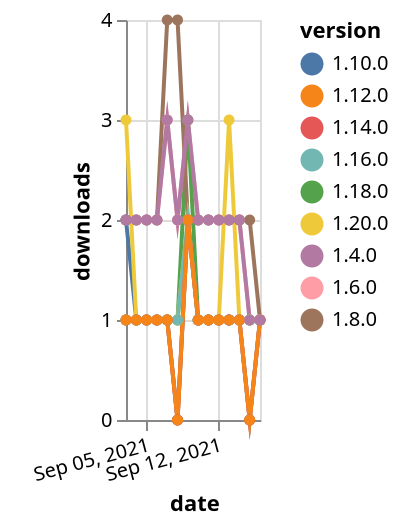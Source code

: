 {"$schema": "https://vega.github.io/schema/vega-lite/v5.json", "description": "A simple bar chart with embedded data.", "data": {"values": [{"date": "2021-09-03", "total": 2639, "delta": 2, "version": "1.6.0"}, {"date": "2021-09-04", "total": 2641, "delta": 2, "version": "1.6.0"}, {"date": "2021-09-05", "total": 2643, "delta": 2, "version": "1.6.0"}, {"date": "2021-09-06", "total": 2645, "delta": 2, "version": "1.6.0"}, {"date": "2021-09-07", "total": 2648, "delta": 3, "version": "1.6.0"}, {"date": "2021-09-08", "total": 2650, "delta": 2, "version": "1.6.0"}, {"date": "2021-09-09", "total": 2653, "delta": 3, "version": "1.6.0"}, {"date": "2021-09-10", "total": 2655, "delta": 2, "version": "1.6.0"}, {"date": "2021-09-11", "total": 2657, "delta": 2, "version": "1.6.0"}, {"date": "2021-09-12", "total": 2659, "delta": 2, "version": "1.6.0"}, {"date": "2021-09-13", "total": 2661, "delta": 2, "version": "1.6.0"}, {"date": "2021-09-14", "total": 2663, "delta": 2, "version": "1.6.0"}, {"date": "2021-09-15", "total": 2664, "delta": 1, "version": "1.6.0"}, {"date": "2021-09-16", "total": 2665, "delta": 1, "version": "1.6.0"}, {"date": "2021-09-03", "total": 182, "delta": 1, "version": "1.18.0"}, {"date": "2021-09-04", "total": 183, "delta": 1, "version": "1.18.0"}, {"date": "2021-09-05", "total": 184, "delta": 1, "version": "1.18.0"}, {"date": "2021-09-06", "total": 185, "delta": 1, "version": "1.18.0"}, {"date": "2021-09-07", "total": 186, "delta": 1, "version": "1.18.0"}, {"date": "2021-09-08", "total": 187, "delta": 1, "version": "1.18.0"}, {"date": "2021-09-09", "total": 190, "delta": 3, "version": "1.18.0"}, {"date": "2021-09-10", "total": 191, "delta": 1, "version": "1.18.0"}, {"date": "2021-09-11", "total": 192, "delta": 1, "version": "1.18.0"}, {"date": "2021-09-12", "total": 193, "delta": 1, "version": "1.18.0"}, {"date": "2021-09-13", "total": 194, "delta": 1, "version": "1.18.0"}, {"date": "2021-09-14", "total": 195, "delta": 1, "version": "1.18.0"}, {"date": "2021-09-15", "total": 196, "delta": 1, "version": "1.18.0"}, {"date": "2021-09-16", "total": 197, "delta": 1, "version": "1.18.0"}, {"date": "2021-09-03", "total": 2565, "delta": 2, "version": "1.8.0"}, {"date": "2021-09-04", "total": 2567, "delta": 2, "version": "1.8.0"}, {"date": "2021-09-05", "total": 2569, "delta": 2, "version": "1.8.0"}, {"date": "2021-09-06", "total": 2571, "delta": 2, "version": "1.8.0"}, {"date": "2021-09-07", "total": 2575, "delta": 4, "version": "1.8.0"}, {"date": "2021-09-08", "total": 2579, "delta": 4, "version": "1.8.0"}, {"date": "2021-09-09", "total": 2581, "delta": 2, "version": "1.8.0"}, {"date": "2021-09-10", "total": 2583, "delta": 2, "version": "1.8.0"}, {"date": "2021-09-11", "total": 2585, "delta": 2, "version": "1.8.0"}, {"date": "2021-09-12", "total": 2587, "delta": 2, "version": "1.8.0"}, {"date": "2021-09-13", "total": 2589, "delta": 2, "version": "1.8.0"}, {"date": "2021-09-14", "total": 2591, "delta": 2, "version": "1.8.0"}, {"date": "2021-09-15", "total": 2593, "delta": 2, "version": "1.8.0"}, {"date": "2021-09-16", "total": 2594, "delta": 1, "version": "1.8.0"}, {"date": "2021-09-03", "total": 244, "delta": 2, "version": "1.10.0"}, {"date": "2021-09-04", "total": 245, "delta": 1, "version": "1.10.0"}, {"date": "2021-09-05", "total": 246, "delta": 1, "version": "1.10.0"}, {"date": "2021-09-06", "total": 247, "delta": 1, "version": "1.10.0"}, {"date": "2021-09-07", "total": 248, "delta": 1, "version": "1.10.0"}, {"date": "2021-09-08", "total": 248, "delta": 0, "version": "1.10.0"}, {"date": "2021-09-09", "total": 250, "delta": 2, "version": "1.10.0"}, {"date": "2021-09-10", "total": 251, "delta": 1, "version": "1.10.0"}, {"date": "2021-09-11", "total": 252, "delta": 1, "version": "1.10.0"}, {"date": "2021-09-12", "total": 253, "delta": 1, "version": "1.10.0"}, {"date": "2021-09-13", "total": 254, "delta": 1, "version": "1.10.0"}, {"date": "2021-09-14", "total": 255, "delta": 1, "version": "1.10.0"}, {"date": "2021-09-15", "total": 255, "delta": 0, "version": "1.10.0"}, {"date": "2021-09-16", "total": 256, "delta": 1, "version": "1.10.0"}, {"date": "2021-09-03", "total": 126, "delta": 3, "version": "1.20.0"}, {"date": "2021-09-04", "total": 127, "delta": 1, "version": "1.20.0"}, {"date": "2021-09-05", "total": 128, "delta": 1, "version": "1.20.0"}, {"date": "2021-09-06", "total": 129, "delta": 1, "version": "1.20.0"}, {"date": "2021-09-07", "total": 130, "delta": 1, "version": "1.20.0"}, {"date": "2021-09-08", "total": 131, "delta": 1, "version": "1.20.0"}, {"date": "2021-09-09", "total": 133, "delta": 2, "version": "1.20.0"}, {"date": "2021-09-10", "total": 134, "delta": 1, "version": "1.20.0"}, {"date": "2021-09-11", "total": 135, "delta": 1, "version": "1.20.0"}, {"date": "2021-09-12", "total": 136, "delta": 1, "version": "1.20.0"}, {"date": "2021-09-13", "total": 139, "delta": 3, "version": "1.20.0"}, {"date": "2021-09-14", "total": 140, "delta": 1, "version": "1.20.0"}, {"date": "2021-09-15", "total": 141, "delta": 1, "version": "1.20.0"}, {"date": "2021-09-16", "total": 142, "delta": 1, "version": "1.20.0"}, {"date": "2021-09-03", "total": 156, "delta": 1, "version": "1.16.0"}, {"date": "2021-09-04", "total": 157, "delta": 1, "version": "1.16.0"}, {"date": "2021-09-05", "total": 158, "delta": 1, "version": "1.16.0"}, {"date": "2021-09-06", "total": 159, "delta": 1, "version": "1.16.0"}, {"date": "2021-09-07", "total": 160, "delta": 1, "version": "1.16.0"}, {"date": "2021-09-08", "total": 161, "delta": 1, "version": "1.16.0"}, {"date": "2021-09-09", "total": 163, "delta": 2, "version": "1.16.0"}, {"date": "2021-09-10", "total": 164, "delta": 1, "version": "1.16.0"}, {"date": "2021-09-11", "total": 165, "delta": 1, "version": "1.16.0"}, {"date": "2021-09-12", "total": 166, "delta": 1, "version": "1.16.0"}, {"date": "2021-09-13", "total": 167, "delta": 1, "version": "1.16.0"}, {"date": "2021-09-14", "total": 168, "delta": 1, "version": "1.16.0"}, {"date": "2021-09-15", "total": 169, "delta": 1, "version": "1.16.0"}, {"date": "2021-09-16", "total": 170, "delta": 1, "version": "1.16.0"}, {"date": "2021-09-03", "total": 182, "delta": 1, "version": "1.14.0"}, {"date": "2021-09-04", "total": 183, "delta": 1, "version": "1.14.0"}, {"date": "2021-09-05", "total": 184, "delta": 1, "version": "1.14.0"}, {"date": "2021-09-06", "total": 185, "delta": 1, "version": "1.14.0"}, {"date": "2021-09-07", "total": 186, "delta": 1, "version": "1.14.0"}, {"date": "2021-09-08", "total": 186, "delta": 0, "version": "1.14.0"}, {"date": "2021-09-09", "total": 188, "delta": 2, "version": "1.14.0"}, {"date": "2021-09-10", "total": 189, "delta": 1, "version": "1.14.0"}, {"date": "2021-09-11", "total": 190, "delta": 1, "version": "1.14.0"}, {"date": "2021-09-12", "total": 191, "delta": 1, "version": "1.14.0"}, {"date": "2021-09-13", "total": 192, "delta": 1, "version": "1.14.0"}, {"date": "2021-09-14", "total": 193, "delta": 1, "version": "1.14.0"}, {"date": "2021-09-15", "total": 193, "delta": 0, "version": "1.14.0"}, {"date": "2021-09-16", "total": 194, "delta": 1, "version": "1.14.0"}, {"date": "2021-09-03", "total": 190, "delta": 1, "version": "1.12.0"}, {"date": "2021-09-04", "total": 191, "delta": 1, "version": "1.12.0"}, {"date": "2021-09-05", "total": 192, "delta": 1, "version": "1.12.0"}, {"date": "2021-09-06", "total": 193, "delta": 1, "version": "1.12.0"}, {"date": "2021-09-07", "total": 194, "delta": 1, "version": "1.12.0"}, {"date": "2021-09-08", "total": 194, "delta": 0, "version": "1.12.0"}, {"date": "2021-09-09", "total": 196, "delta": 2, "version": "1.12.0"}, {"date": "2021-09-10", "total": 197, "delta": 1, "version": "1.12.0"}, {"date": "2021-09-11", "total": 198, "delta": 1, "version": "1.12.0"}, {"date": "2021-09-12", "total": 199, "delta": 1, "version": "1.12.0"}, {"date": "2021-09-13", "total": 200, "delta": 1, "version": "1.12.0"}, {"date": "2021-09-14", "total": 201, "delta": 1, "version": "1.12.0"}, {"date": "2021-09-15", "total": 201, "delta": 0, "version": "1.12.0"}, {"date": "2021-09-16", "total": 202, "delta": 1, "version": "1.12.0"}, {"date": "2021-09-03", "total": 2643, "delta": 2, "version": "1.4.0"}, {"date": "2021-09-04", "total": 2645, "delta": 2, "version": "1.4.0"}, {"date": "2021-09-05", "total": 2647, "delta": 2, "version": "1.4.0"}, {"date": "2021-09-06", "total": 2649, "delta": 2, "version": "1.4.0"}, {"date": "2021-09-07", "total": 2652, "delta": 3, "version": "1.4.0"}, {"date": "2021-09-08", "total": 2654, "delta": 2, "version": "1.4.0"}, {"date": "2021-09-09", "total": 2657, "delta": 3, "version": "1.4.0"}, {"date": "2021-09-10", "total": 2659, "delta": 2, "version": "1.4.0"}, {"date": "2021-09-11", "total": 2661, "delta": 2, "version": "1.4.0"}, {"date": "2021-09-12", "total": 2663, "delta": 2, "version": "1.4.0"}, {"date": "2021-09-13", "total": 2665, "delta": 2, "version": "1.4.0"}, {"date": "2021-09-14", "total": 2667, "delta": 2, "version": "1.4.0"}, {"date": "2021-09-15", "total": 2668, "delta": 1, "version": "1.4.0"}, {"date": "2021-09-16", "total": 2669, "delta": 1, "version": "1.4.0"}]}, "width": "container", "mark": {"type": "line", "point": {"filled": true}}, "encoding": {"x": {"field": "date", "type": "temporal", "timeUnit": "yearmonthdate", "title": "date", "axis": {"labelAngle": -15}}, "y": {"field": "delta", "type": "quantitative", "title": "downloads"}, "color": {"field": "version", "type": "nominal"}, "tooltip": {"field": "delta"}}}
